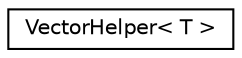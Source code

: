 digraph "Graphical Class Hierarchy"
{
  edge [fontname="Helvetica",fontsize="10",labelfontname="Helvetica",labelfontsize="10"];
  node [fontname="Helvetica",fontsize="10",shape=record];
  rankdir="LR";
  Node0 [label="VectorHelper\< T \>",height=0.2,width=0.4,color="black", fillcolor="white", style="filled",URL="$d6/dea/class_vector_helper.html"];
}
